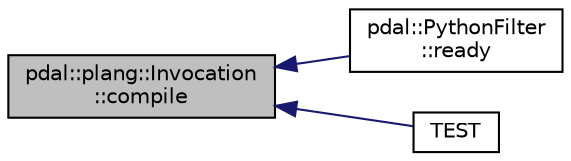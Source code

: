 digraph "pdal::plang::Invocation::compile"
{
  edge [fontname="Helvetica",fontsize="10",labelfontname="Helvetica",labelfontsize="10"];
  node [fontname="Helvetica",fontsize="10",shape=record];
  rankdir="LR";
  Node1 [label="pdal::plang::Invocation\l::compile",height=0.2,width=0.4,color="black", fillcolor="grey75", style="filled", fontcolor="black"];
  Node1 -> Node2 [dir="back",color="midnightblue",fontsize="10",style="solid",fontname="Helvetica"];
  Node2 [label="pdal::PythonFilter\l::ready",height=0.2,width=0.4,color="black", fillcolor="white", style="filled",URL="$classpdal_1_1PythonFilter.html#a41e46c27dc25ccef5dacbf207c4602fc"];
  Node1 -> Node3 [dir="back",color="midnightblue",fontsize="10",style="solid",fontname="Helvetica"];
  Node3 [label="TEST",height=0.2,width=0.4,color="black", fillcolor="white", style="filled",URL="$PythonFilterTest_8cpp.html#addeb133df82c77c23c5e7e71e0a69cb3"];
}
